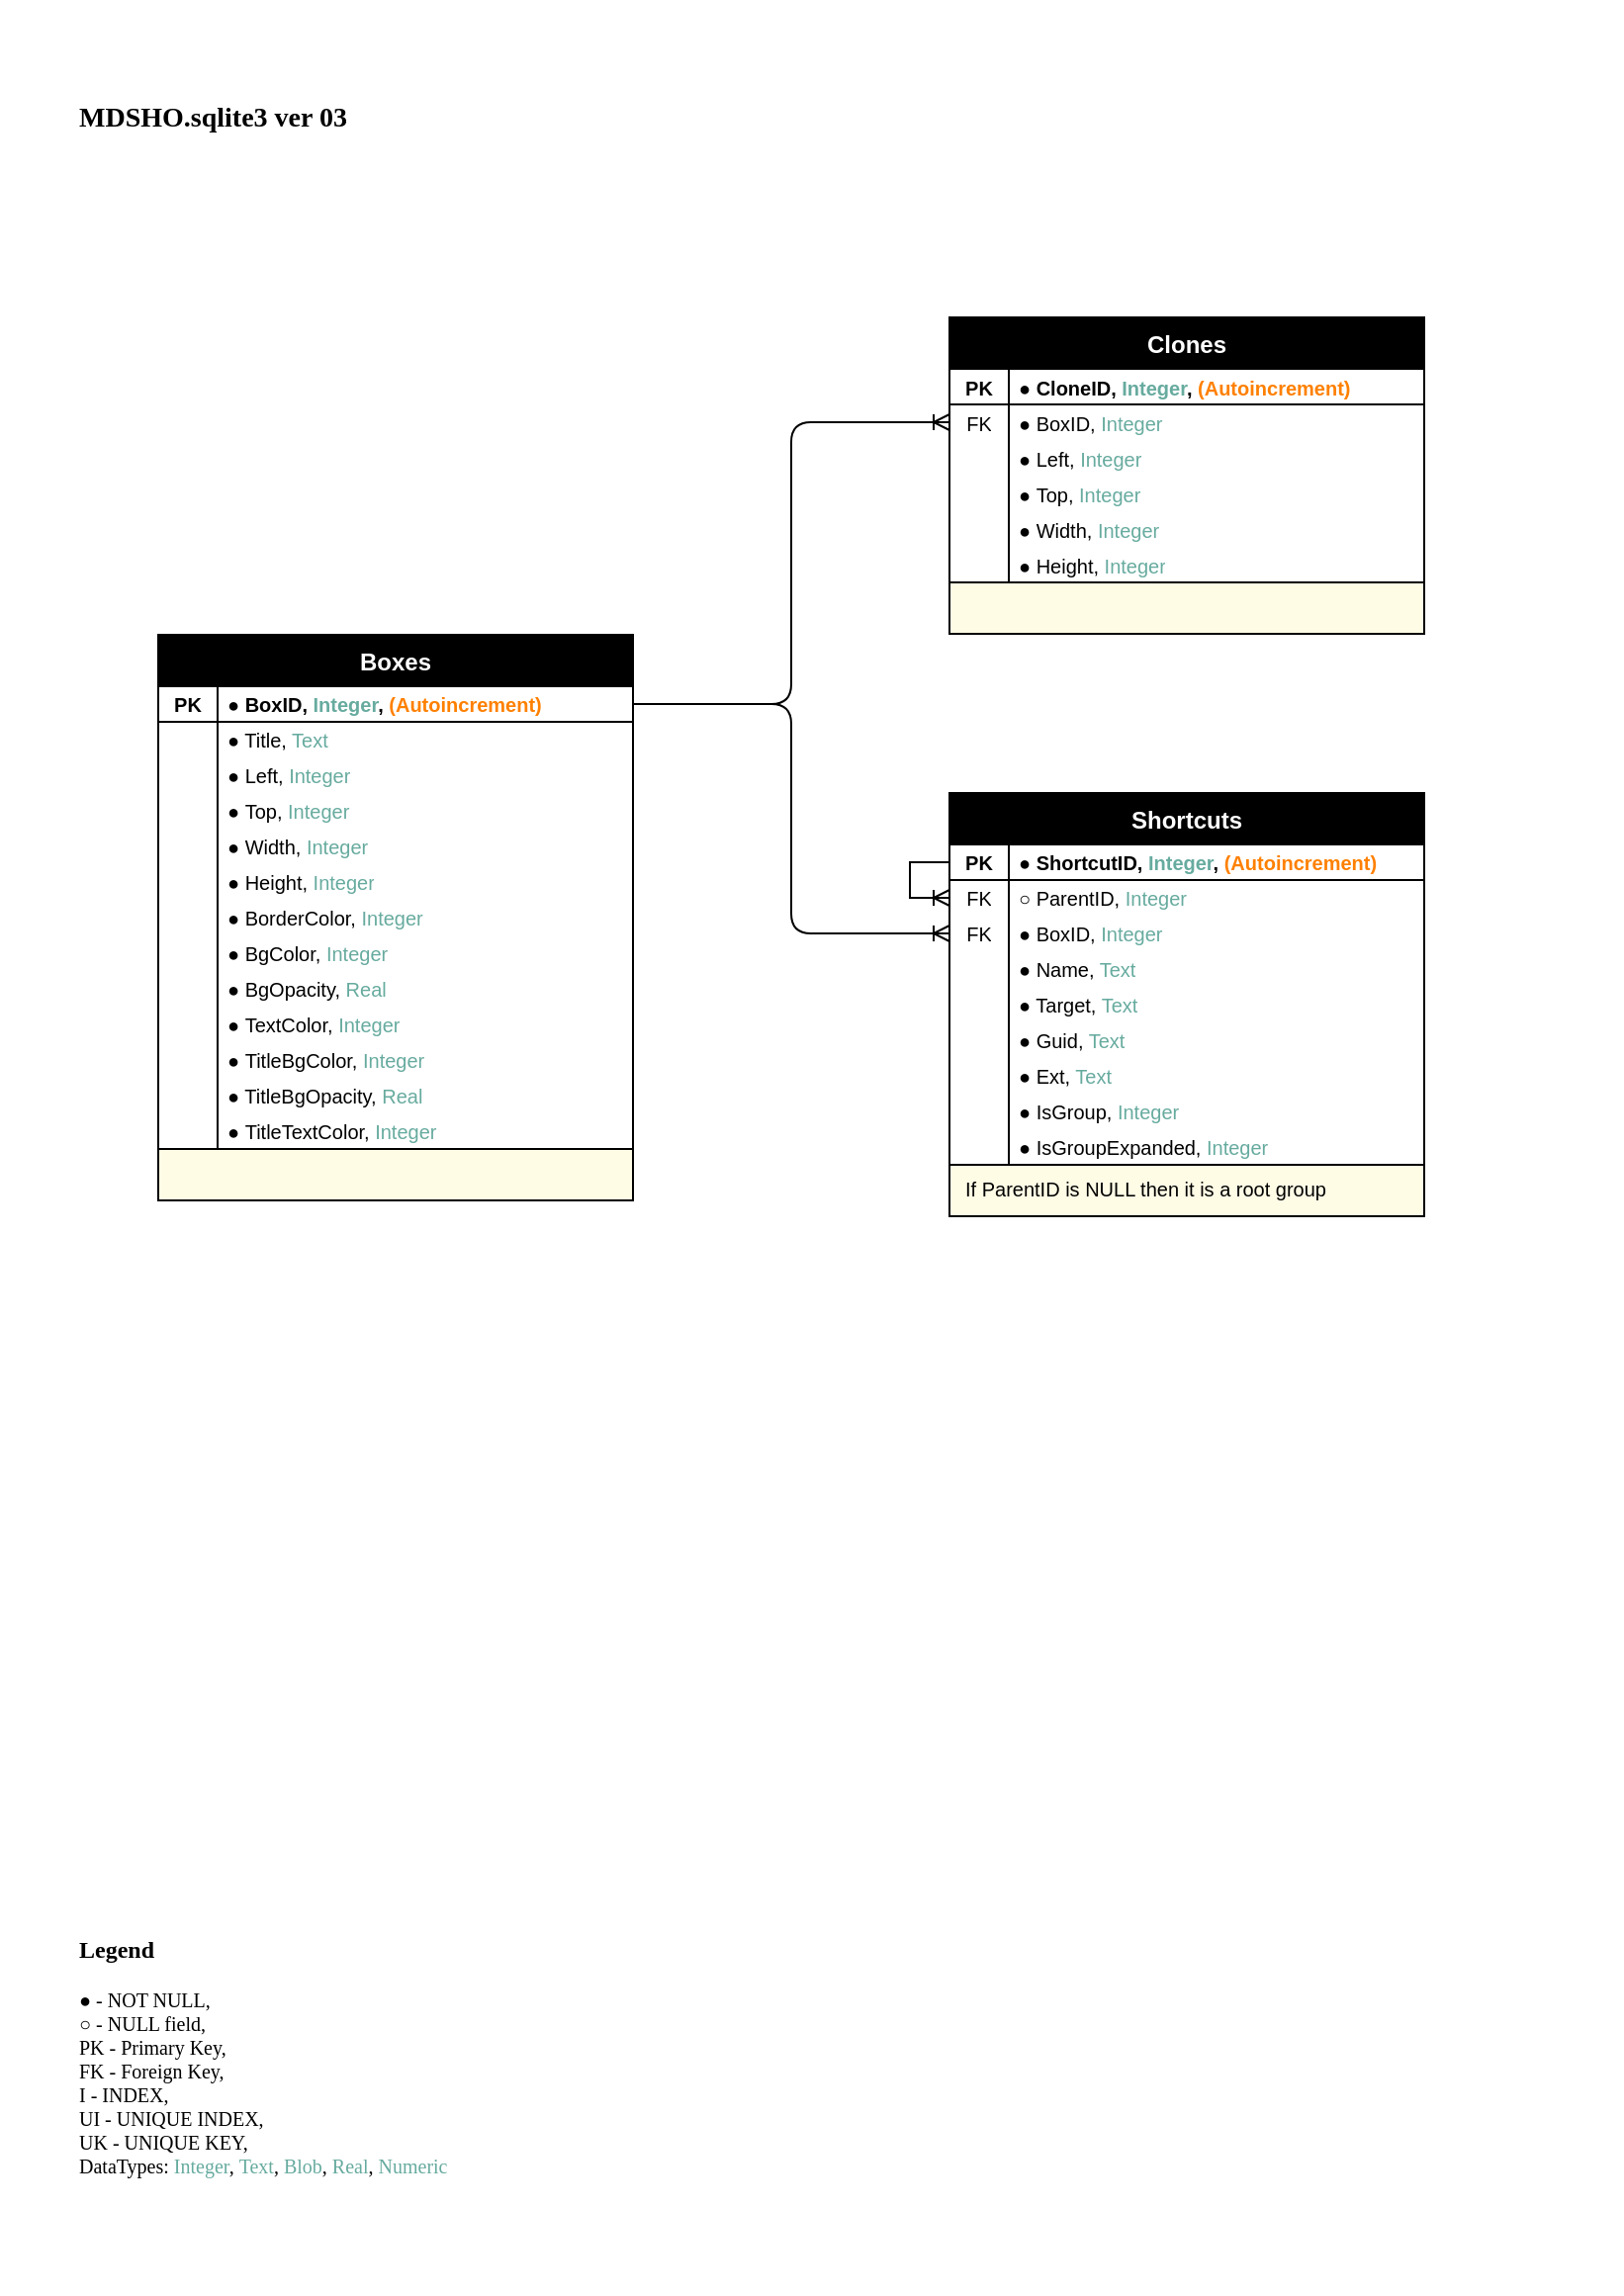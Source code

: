 <mxfile pages="1" version="11.2.4" type="device"><diagram id="GrYv8rEV_F49_auO6Bbg" name="Page-1"><mxGraphModel dx="631" dy="404" grid="1" gridSize="10" guides="1" tooltips="1" connect="1" arrows="1" fold="1" page="1" pageScale="1" pageWidth="827" pageHeight="1169" background="#FFFFFF" math="0" shadow="0"><root><mxCell id="0"/><mxCell id="1" parent="0"/><mxCell id="ph_5-gx95TjAHodFDdF8-12" value="&lt;div style=&quot;text-align: left ; font-size: 14px&quot;&gt;&lt;span style=&quot;font-size: 14px&quot;&gt;MDSHO.sqlite3 ver 03&lt;/span&gt;&lt;/div&gt;" style="text;strokeColor=none;fillColor=none;spacing=0;spacingTop=0;overflow=hidden;rounded=0;shadow=0;glass=0;comic=0;startSize=26;fontFamily=Verdana;fontSize=14;fontColor=#000000;verticalAlign=middle;html=1;fontStyle=1;spacingLeft=40;labelPosition=center;verticalLabelPosition=middle;align=left;" parent="1" vertex="1"><mxGeometry width="820" height="120" as="geometry"/></mxCell><mxCell id="ph_5-gx95TjAHodFDdF8-13" value="&lt;font style=&quot;font-size: 12px&quot;&gt;&lt;b&gt;Legend&lt;br&gt;&lt;/b&gt;&lt;/font&gt;&lt;br&gt;●&amp;nbsp;- NOT NULL,&amp;nbsp;&lt;br&gt;○&amp;nbsp;- NULL field,&amp;nbsp;&lt;br&gt;PK - Primary Key,&amp;nbsp;&lt;br&gt;FK - Foreign Key,&amp;nbsp;&lt;br&gt;I&amp;nbsp;- INDEX,&amp;nbsp;&lt;br&gt;UI&amp;nbsp;- UNIQUE INDEX, &lt;br&gt;UK&amp;nbsp;- UNIQUE KEY,&lt;font color=&quot;#67ab9f&quot;&gt;&amp;nbsp;&lt;/font&gt;&lt;br&gt;DataTypes:&lt;font color=&quot;#67ab9f&quot;&gt;&amp;nbsp;&lt;/font&gt;&lt;font color=&quot;#67ab9f&quot;&gt;Integer&lt;/font&gt;,&amp;nbsp;&lt;font color=&quot;#67ab9f&quot;&gt;Text&lt;/font&gt;,&amp;nbsp;&lt;font color=&quot;#67ab9f&quot;&gt;Blob&lt;/font&gt;,&amp;nbsp;&lt;font color=&quot;#67ab9f&quot;&gt;Real&lt;/font&gt;,&amp;nbsp;&lt;font color=&quot;#67ab9f&quot;&gt;Numeric&lt;/font&gt;" style="text;strokeColor=none;fillColor=none;spacing=40;spacingTop=0;overflow=hidden;rounded=0;shadow=0;glass=0;comic=0;startSize=26;fontFamily=Verdana;fontSize=10;fontColor=#000000;verticalAlign=middle;spacingLeft=0;html=1;spacingBottom=0;spacingRight=0;" parent="1" vertex="1"><mxGeometry y="920" width="820" height="240" as="geometry"/></mxCell><mxCell id="ph_5-gx95TjAHodFDdF8-14" value="" style="fontSize=12;html=1;endArrow=ERoneToMany;shadow=0;strokeColor=#000000;rounded=1;edgeStyle=orthogonalEdgeStyle;exitX=1;exitY=0.5;exitDx=0;exitDy=0;entryX=0;entryY=0.5;entryDx=0;entryDy=0;" parent="1" source="ph_5-gx95TjAHodFDdF8-16" target="ph_5-gx95TjAHodFDdF8-46" edge="1"><mxGeometry width="100" height="100" relative="1" as="geometry"><mxPoint x="550" y="442" as="sourcePoint"/><mxPoint x="790" y="452" as="targetPoint"/></mxGeometry></mxCell><mxCell id="ph_5-gx95TjAHodFDdF8-15" value="Boxes" style="swimlane;fontStyle=1;childLayout=stackLayout;horizontal=1;startSize=26;fillColor=#000000;horizontalStack=0;resizeParent=1;resizeParentMax=0;resizeLast=0;collapsible=1;marginBottom=0;swimlaneFillColor=#ffffff;align=center;fontSize=12;rounded=0;shadow=0;strokeColor=#000000;fontColor=#FFFFFF;glass=0;comic=0;spacing=0;fontFamily=Helvetica;" parent="1" vertex="1"><mxGeometry x="80" y="321" width="240" height="286" as="geometry"/></mxCell><mxCell id="ph_5-gx95TjAHodFDdF8-16" value="● BoxID, &lt;font color=&quot;#67ab9f&quot;&gt;Integer&lt;/font&gt;, &lt;font color=&quot;#ff8000&quot;&gt;(Autoincrement)&lt;/font&gt;" style="shape=partialRectangle;top=0;left=0;right=0;bottom=1;align=left;verticalAlign=middle;fillColor=none;spacingLeft=35;spacingRight=0;overflow=hidden;rotatable=0;points=[[0,0.5],[1,0.5]];portConstraint=eastwest;dropTarget=0;fontStyle=1;fontSize=10;strokeColor=#000000;spacing=0;html=1;fontFamily=Helvetica;whiteSpace=wrap;fontColor=#000000;" parent="ph_5-gx95TjAHodFDdF8-15" vertex="1"><mxGeometry y="26" width="240" height="18" as="geometry"/></mxCell><mxCell id="ph_5-gx95TjAHodFDdF8-17" value="&lt;span&gt;PK&lt;/span&gt;" style="shape=partialRectangle;top=0;left=0;bottom=0;fillColor=none;align=center;verticalAlign=middle;spacingLeft=0;spacingRight=0;overflow=hidden;rotatable=0;points=[];portConstraint=eastwest;part=1;fontSize=10;fontStyle=1;spacing=0;spacingTop=0;fontFamily=Helvetica;whiteSpace=wrap;html=1;fontColor=#000000;" parent="ph_5-gx95TjAHodFDdF8-16" vertex="1" connectable="0"><mxGeometry width="30" height="18" as="geometry"/></mxCell><mxCell id="ph_5-gx95TjAHodFDdF8-18" value="● Title, &lt;font color=&quot;#67ab9f&quot;&gt;Text&lt;/font&gt;&lt;br&gt;" style="shape=partialRectangle;top=0;left=0;right=0;bottom=0;align=left;verticalAlign=middle;fillColor=none;spacingLeft=35;spacingRight=0;overflow=hidden;rotatable=0;points=[[0,0.5],[1,0.5]];portConstraint=eastwest;dropTarget=0;fontSize=10;spacing=0;spacingTop=0;html=1;fontFamily=Helvetica;whiteSpace=wrap;fontColor=#000000;" parent="ph_5-gx95TjAHodFDdF8-15" vertex="1"><mxGeometry y="44" width="240" height="18" as="geometry"/></mxCell><mxCell id="ph_5-gx95TjAHodFDdF8-19" value="" style="shape=partialRectangle;top=0;left=0;bottom=0;fillColor=none;align=center;verticalAlign=middle;spacingLeft=0;spacingRight=0;overflow=hidden;rotatable=0;points=[];portConstraint=eastwest;part=1;fontSize=10;spacing=0;spacingTop=0;fontFamily=Helvetica;whiteSpace=wrap;html=1;fontColor=#000000;" parent="ph_5-gx95TjAHodFDdF8-18" vertex="1" connectable="0"><mxGeometry width="30" height="18" as="geometry"/></mxCell><mxCell id="ph_5-gx95TjAHodFDdF8-20" value="&lt;span&gt;●&lt;/span&gt;&amp;nbsp;Left, &lt;font color=&quot;#67ab9f&quot;&gt;Integer&lt;/font&gt;&lt;br&gt;" style="shape=partialRectangle;top=0;left=0;right=0;bottom=0;align=left;verticalAlign=middle;fillColor=none;spacingLeft=35;spacingRight=0;overflow=hidden;rotatable=0;points=[[0,0.5],[1,0.5]];portConstraint=eastwest;dropTarget=0;fontSize=10;spacing=0;spacingTop=0;html=1;fontFamily=Helvetica;whiteSpace=wrap;fontColor=#000000;" parent="ph_5-gx95TjAHodFDdF8-15" vertex="1"><mxGeometry y="62" width="240" height="18" as="geometry"/></mxCell><mxCell id="ph_5-gx95TjAHodFDdF8-21" value="" style="shape=partialRectangle;top=0;left=0;bottom=0;fillColor=none;align=center;verticalAlign=middle;spacingLeft=0;spacingRight=0;overflow=hidden;rotatable=0;points=[];portConstraint=eastwest;part=1;fontSize=10;spacing=0;spacingTop=0;fontFamily=Helvetica;whiteSpace=wrap;html=1;fontColor=#000000;" parent="ph_5-gx95TjAHodFDdF8-20" vertex="1" connectable="0"><mxGeometry width="30" height="18" as="geometry"/></mxCell><mxCell id="ph_5-gx95TjAHodFDdF8-22" value="&lt;span&gt;●&lt;/span&gt;&amp;nbsp;Top, &lt;font color=&quot;#67ab9f&quot;&gt;Integer&lt;/font&gt;&lt;br&gt;" style="shape=partialRectangle;top=0;left=0;right=0;bottom=0;align=left;verticalAlign=middle;fillColor=none;spacingLeft=35;spacingRight=0;overflow=hidden;rotatable=0;points=[[0,0.5],[1,0.5]];portConstraint=eastwest;dropTarget=0;fontSize=10;spacing=0;spacingTop=0;html=1;fontFamily=Helvetica;whiteSpace=wrap;fontColor=#000000;" parent="ph_5-gx95TjAHodFDdF8-15" vertex="1"><mxGeometry y="80" width="240" height="18" as="geometry"/></mxCell><mxCell id="ph_5-gx95TjAHodFDdF8-23" value="" style="shape=partialRectangle;top=0;left=0;bottom=0;fillColor=none;align=center;verticalAlign=middle;spacingLeft=0;spacingRight=0;overflow=hidden;rotatable=0;points=[];portConstraint=eastwest;part=1;fontSize=10;spacing=0;spacingTop=0;fontFamily=Helvetica;whiteSpace=wrap;html=1;fontColor=#000000;" parent="ph_5-gx95TjAHodFDdF8-22" vertex="1" connectable="0"><mxGeometry width="30" height="18" as="geometry"/></mxCell><mxCell id="ph_5-gx95TjAHodFDdF8-24" value="&lt;span&gt;●&lt;/span&gt;&amp;nbsp;Width, &lt;font color=&quot;#67ab9f&quot;&gt;Integer&lt;/font&gt;&lt;br&gt;" style="shape=partialRectangle;top=0;left=0;right=0;bottom=0;align=left;verticalAlign=middle;fillColor=none;spacingLeft=35;spacingRight=0;overflow=hidden;rotatable=0;points=[[0,0.5],[1,0.5]];portConstraint=eastwest;dropTarget=0;fontSize=10;spacing=0;spacingTop=0;html=1;fontFamily=Helvetica;whiteSpace=wrap;fontColor=#000000;" parent="ph_5-gx95TjAHodFDdF8-15" vertex="1"><mxGeometry y="98" width="240" height="18" as="geometry"/></mxCell><mxCell id="ph_5-gx95TjAHodFDdF8-25" value="" style="shape=partialRectangle;top=0;left=0;bottom=0;fillColor=none;align=center;verticalAlign=middle;spacingLeft=0;spacingRight=0;overflow=hidden;rotatable=0;points=[];portConstraint=eastwest;part=1;fontSize=10;spacing=0;spacingTop=0;fontFamily=Helvetica;whiteSpace=wrap;html=1;fontColor=#000000;" parent="ph_5-gx95TjAHodFDdF8-24" vertex="1" connectable="0"><mxGeometry width="30" height="18" as="geometry"/></mxCell><mxCell id="ph_5-gx95TjAHodFDdF8-26" value="&lt;span&gt;●&lt;/span&gt;&amp;nbsp;Height, &lt;font color=&quot;#67ab9f&quot;&gt;Integer&lt;/font&gt;&lt;br&gt;" style="shape=partialRectangle;top=0;left=0;right=0;bottom=0;align=left;verticalAlign=middle;fillColor=none;spacingLeft=35;spacingRight=0;overflow=hidden;rotatable=0;points=[[0,0.5],[1,0.5]];portConstraint=eastwest;dropTarget=0;fontSize=10;spacing=0;spacingTop=0;html=1;fontFamily=Helvetica;whiteSpace=wrap;fontColor=#000000;" parent="ph_5-gx95TjAHodFDdF8-15" vertex="1"><mxGeometry y="116" width="240" height="18" as="geometry"/></mxCell><mxCell id="ph_5-gx95TjAHodFDdF8-27" value="" style="shape=partialRectangle;top=0;left=0;bottom=0;fillColor=none;align=center;verticalAlign=middle;spacingLeft=0;spacingRight=0;overflow=hidden;rotatable=0;points=[];portConstraint=eastwest;part=1;fontSize=10;spacing=0;spacingTop=0;fontFamily=Helvetica;whiteSpace=wrap;html=1;fontColor=#000000;" parent="ph_5-gx95TjAHodFDdF8-26" vertex="1" connectable="0"><mxGeometry width="30" height="18" as="geometry"/></mxCell><mxCell id="ph_5-gx95TjAHodFDdF8-28" value="&lt;span&gt;●&lt;/span&gt;&amp;nbsp;BorderColor, &lt;font color=&quot;#67ab9f&quot;&gt;Integer&lt;/font&gt;" style="shape=partialRectangle;top=0;left=0;right=0;bottom=0;align=left;verticalAlign=middle;fillColor=none;spacingLeft=35;spacingRight=0;overflow=hidden;rotatable=0;points=[[0,0.5],[1,0.5]];portConstraint=eastwest;dropTarget=0;fontSize=10;spacing=0;spacingTop=0;html=1;fontFamily=Helvetica;whiteSpace=wrap;fontColor=#000000;" parent="ph_5-gx95TjAHodFDdF8-15" vertex="1"><mxGeometry y="134" width="240" height="18" as="geometry"/></mxCell><mxCell id="ph_5-gx95TjAHodFDdF8-29" value="" style="shape=partialRectangle;top=0;left=0;bottom=0;fillColor=none;align=center;verticalAlign=middle;spacingLeft=0;spacingRight=0;overflow=hidden;rotatable=0;points=[];portConstraint=eastwest;part=1;fontSize=10;spacing=0;spacingTop=0;fontFamily=Helvetica;whiteSpace=wrap;html=1;fontColor=#000000;" parent="ph_5-gx95TjAHodFDdF8-28" vertex="1" connectable="0"><mxGeometry width="30" height="18" as="geometry"/></mxCell><mxCell id="ph_5-gx95TjAHodFDdF8-36" value="&lt;span&gt;●&lt;/span&gt;&amp;nbsp;BgColor, &lt;font color=&quot;#67ab9f&quot;&gt;Integer&lt;/font&gt;" style="shape=partialRectangle;top=0;left=0;right=0;bottom=0;align=left;verticalAlign=middle;fillColor=none;spacingLeft=35;spacingRight=0;overflow=hidden;rotatable=0;points=[[0,0.5],[1,0.5]];portConstraint=eastwest;dropTarget=0;fontSize=10;spacing=0;spacingTop=0;html=1;fontFamily=Helvetica;whiteSpace=wrap;fontColor=#000000;" parent="ph_5-gx95TjAHodFDdF8-15" vertex="1"><mxGeometry y="152" width="240" height="18" as="geometry"/></mxCell><mxCell id="ph_5-gx95TjAHodFDdF8-37" value="" style="shape=partialRectangle;top=0;left=0;bottom=0;fillColor=none;align=center;verticalAlign=middle;spacingLeft=0;spacingRight=0;overflow=hidden;rotatable=0;points=[];portConstraint=eastwest;part=1;fontSize=10;spacing=0;spacingTop=0;fontFamily=Helvetica;whiteSpace=wrap;html=1;fontColor=#000000;" parent="ph_5-gx95TjAHodFDdF8-36" vertex="1" connectable="0"><mxGeometry width="30" height="18" as="geometry"/></mxCell><mxCell id="ph_5-gx95TjAHodFDdF8-38" value="&lt;span&gt;●&lt;/span&gt;&amp;nbsp;BgOpacity, &lt;font color=&quot;#67ab9f&quot;&gt;Real&lt;/font&gt;" style="shape=partialRectangle;top=0;left=0;right=0;bottom=0;align=left;verticalAlign=middle;fillColor=none;spacingLeft=35;spacingRight=0;overflow=hidden;rotatable=0;points=[[0,0.5],[1,0.5]];portConstraint=eastwest;dropTarget=0;fontSize=10;spacing=0;spacingTop=0;html=1;fontFamily=Helvetica;whiteSpace=wrap;fontColor=#000000;" parent="ph_5-gx95TjAHodFDdF8-15" vertex="1"><mxGeometry y="170" width="240" height="18" as="geometry"/></mxCell><mxCell id="ph_5-gx95TjAHodFDdF8-39" value="" style="shape=partialRectangle;top=0;left=0;bottom=0;fillColor=none;align=center;verticalAlign=middle;spacingLeft=0;spacingRight=0;overflow=hidden;rotatable=0;points=[];portConstraint=eastwest;part=1;fontSize=10;spacing=0;spacingTop=0;fontFamily=Helvetica;whiteSpace=wrap;html=1;fontColor=#000000;" parent="ph_5-gx95TjAHodFDdF8-38" vertex="1" connectable="0"><mxGeometry width="30" height="18" as="geometry"/></mxCell><mxCell id="ph_5-gx95TjAHodFDdF8-40" value="&lt;span&gt;●&lt;/span&gt;&amp;nbsp;TextColor, &lt;font color=&quot;#67ab9f&quot;&gt;Integer&lt;/font&gt;" style="shape=partialRectangle;top=0;left=0;right=0;bottom=0;align=left;verticalAlign=middle;fillColor=none;spacingLeft=35;spacingRight=0;overflow=hidden;rotatable=0;points=[[0,0.5],[1,0.5]];portConstraint=eastwest;dropTarget=0;fontSize=10;spacing=0;spacingTop=0;html=1;fontFamily=Helvetica;whiteSpace=wrap;fontColor=#000000;" parent="ph_5-gx95TjAHodFDdF8-15" vertex="1"><mxGeometry y="188" width="240" height="18" as="geometry"/></mxCell><mxCell id="ph_5-gx95TjAHodFDdF8-41" value="" style="shape=partialRectangle;top=0;left=0;bottom=0;fillColor=none;align=center;verticalAlign=middle;spacingLeft=0;spacingRight=0;overflow=hidden;rotatable=0;points=[];portConstraint=eastwest;part=1;fontSize=10;spacing=0;spacingTop=0;fontFamily=Helvetica;whiteSpace=wrap;html=1;fontColor=#000000;" parent="ph_5-gx95TjAHodFDdF8-40" vertex="1" connectable="0"><mxGeometry width="30" height="18" as="geometry"/></mxCell><mxCell id="ph_5-gx95TjAHodFDdF8-30" value="&lt;span&gt;●&lt;/span&gt;&amp;nbsp;TitleBgColor, &lt;font color=&quot;#67ab9f&quot;&gt;Integer&lt;/font&gt;" style="shape=partialRectangle;top=0;left=0;right=0;bottom=0;align=left;verticalAlign=middle;fillColor=none;spacingLeft=35;spacingRight=0;overflow=hidden;rotatable=0;points=[[0,0.5],[1,0.5]];portConstraint=eastwest;dropTarget=0;fontSize=10;spacing=0;spacingTop=0;html=1;fontFamily=Helvetica;whiteSpace=wrap;fontColor=#000000;" parent="ph_5-gx95TjAHodFDdF8-15" vertex="1"><mxGeometry y="206" width="240" height="18" as="geometry"/></mxCell><mxCell id="ph_5-gx95TjAHodFDdF8-31" value="" style="shape=partialRectangle;top=0;left=0;bottom=0;fillColor=none;align=center;verticalAlign=middle;spacingLeft=0;spacingRight=0;overflow=hidden;rotatable=0;points=[];portConstraint=eastwest;part=1;fontSize=10;spacing=0;spacingTop=0;fontFamily=Helvetica;whiteSpace=wrap;html=1;fontColor=#000000;" parent="ph_5-gx95TjAHodFDdF8-30" vertex="1" connectable="0"><mxGeometry width="30" height="18" as="geometry"/></mxCell><mxCell id="ph_5-gx95TjAHodFDdF8-32" value="● TitleBgOpacity, &lt;font color=&quot;#67ab9f&quot;&gt;Real&lt;/font&gt;" style="shape=partialRectangle;top=0;left=0;right=0;bottom=0;align=left;verticalAlign=middle;fillColor=none;spacingLeft=35;spacingRight=0;overflow=hidden;rotatable=0;points=[[0,0.5],[1,0.5]];portConstraint=eastwest;dropTarget=0;fontSize=10;spacing=0;spacingTop=0;html=1;fontFamily=Helvetica;whiteSpace=wrap;fontColor=#000000;" parent="ph_5-gx95TjAHodFDdF8-15" vertex="1"><mxGeometry y="224" width="240" height="18" as="geometry"/></mxCell><mxCell id="ph_5-gx95TjAHodFDdF8-33" value="" style="shape=partialRectangle;top=0;left=0;bottom=0;fillColor=none;align=center;verticalAlign=middle;spacingLeft=0;spacingRight=0;overflow=hidden;rotatable=0;points=[];portConstraint=eastwest;part=1;fontSize=10;spacing=0;spacingTop=0;fontFamily=Helvetica;whiteSpace=wrap;html=1;fontColor=#000000;" parent="ph_5-gx95TjAHodFDdF8-32" vertex="1" connectable="0"><mxGeometry width="30" height="18" as="geometry"/></mxCell><mxCell id="ph_5-gx95TjAHodFDdF8-34" value="&lt;span&gt;●&lt;/span&gt;&amp;nbsp;TitleTextColor, &lt;font color=&quot;#67ab9f&quot;&gt;Integer&lt;/font&gt;&lt;br&gt;" style="shape=partialRectangle;top=0;left=0;right=0;bottom=0;align=left;verticalAlign=middle;fillColor=none;spacingLeft=35;spacingRight=0;overflow=hidden;rotatable=0;points=[[0,0.5],[1,0.5]];portConstraint=eastwest;dropTarget=0;fontSize=10;spacing=0;spacingTop=0;html=1;fontFamily=Helvetica;whiteSpace=wrap;fontColor=#000000;" parent="ph_5-gx95TjAHodFDdF8-15" vertex="1"><mxGeometry y="242" width="240" height="18" as="geometry"/></mxCell><mxCell id="ph_5-gx95TjAHodFDdF8-35" value="" style="shape=partialRectangle;top=0;left=0;bottom=0;fillColor=none;align=center;verticalAlign=middle;spacingLeft=0;spacingRight=0;overflow=hidden;rotatable=0;points=[];portConstraint=eastwest;part=1;fontSize=10;spacing=0;spacingTop=0;fontFamily=Helvetica;whiteSpace=wrap;html=1;fontColor=#000000;" parent="ph_5-gx95TjAHodFDdF8-34" vertex="1" connectable="0"><mxGeometry width="30" height="18" as="geometry"/></mxCell><mxCell id="ph_5-gx95TjAHodFDdF8-42" value="" style="shape=partialRectangle;top=1;left=1;right=1;bottom=1;align=left;verticalAlign=top;fillColor=#FFFCE6;spacingLeft=6;spacingRight=4;overflow=hidden;rotatable=0;points=[[0,0.5],[1,0.5]];portConstraint=eastwest;dropTarget=0;fontSize=10;strokeColor=#000000;fontColor=#000000;fontStyle=0;html=1;whiteSpace=wrap;" parent="ph_5-gx95TjAHodFDdF8-15" vertex="1"><mxGeometry y="260" width="240" height="26" as="geometry"/></mxCell><mxCell id="ph_5-gx95TjAHodFDdF8-43" value="Clones" style="swimlane;fontStyle=1;childLayout=stackLayout;horizontal=1;startSize=26;fillColor=#000000;horizontalStack=0;resizeParent=1;resizeParentMax=0;resizeLast=0;collapsible=1;marginBottom=0;swimlaneFillColor=#ffffff;align=center;fontSize=12;rounded=0;shadow=0;strokeColor=#000000;fontColor=#FFFFFF;glass=0;comic=0;spacing=0;fontFamily=Helvetica;" parent="1" vertex="1"><mxGeometry x="480" y="160.5" width="240" height="160" as="geometry"/></mxCell><mxCell id="ph_5-gx95TjAHodFDdF8-44" value="● CloneID, &lt;font color=&quot;#67ab9f&quot;&gt;Integer&lt;/font&gt;, &lt;font color=&quot;#ff8000&quot;&gt;(Autoincrement)&lt;/font&gt;&lt;br&gt;" style="shape=partialRectangle;top=0;left=0;right=0;bottom=1;align=left;verticalAlign=middle;fillColor=none;spacingLeft=35;spacingRight=0;overflow=hidden;rotatable=0;points=[[0,0.5],[1,0.5]];portConstraint=eastwest;dropTarget=0;fontStyle=1;fontSize=10;strokeColor=#000000;spacing=0;html=1;fontFamily=Helvetica;whiteSpace=wrap;fontColor=#000000;" parent="ph_5-gx95TjAHodFDdF8-43" vertex="1"><mxGeometry y="26" width="240" height="18" as="geometry"/></mxCell><mxCell id="ph_5-gx95TjAHodFDdF8-45" value="&lt;span&gt;PK&lt;/span&gt;" style="shape=partialRectangle;top=0;left=0;bottom=0;fillColor=none;align=center;verticalAlign=middle;spacingLeft=0;spacingRight=0;overflow=hidden;rotatable=0;points=[];portConstraint=eastwest;part=1;fontSize=10;fontStyle=1;spacing=0;spacingTop=0;fontFamily=Helvetica;whiteSpace=wrap;html=1;fontColor=#000000;" parent="ph_5-gx95TjAHodFDdF8-44" vertex="1" connectable="0"><mxGeometry width="30" height="18" as="geometry"/></mxCell><mxCell id="ph_5-gx95TjAHodFDdF8-46" value="&lt;span&gt;●&lt;/span&gt;&amp;nbsp;BoxID, &lt;font color=&quot;#67ab9f&quot;&gt;Integer&lt;/font&gt;" style="shape=partialRectangle;top=0;left=0;right=0;bottom=0;align=left;verticalAlign=middle;fillColor=none;spacingLeft=35;spacingRight=0;overflow=hidden;rotatable=0;points=[[0,0.5],[1,0.5]];portConstraint=eastwest;dropTarget=0;fontSize=10;spacing=0;spacingTop=0;html=1;fontFamily=Helvetica;whiteSpace=wrap;fontColor=#000000;" parent="ph_5-gx95TjAHodFDdF8-43" vertex="1"><mxGeometry y="44" width="240" height="18" as="geometry"/></mxCell><mxCell id="ph_5-gx95TjAHodFDdF8-47" value="FK" style="shape=partialRectangle;top=0;left=0;bottom=0;fillColor=none;align=center;verticalAlign=middle;spacingLeft=0;spacingRight=0;overflow=hidden;rotatable=0;points=[];portConstraint=eastwest;part=1;fontSize=10;spacing=0;spacingTop=0;fontFamily=Helvetica;whiteSpace=wrap;html=1;fontColor=#000000;" parent="ph_5-gx95TjAHodFDdF8-46" vertex="1" connectable="0"><mxGeometry width="30" height="18" as="geometry"/></mxCell><mxCell id="ph_5-gx95TjAHodFDdF8-48" value="&lt;span&gt;●&lt;/span&gt;&amp;nbsp;Left, &lt;font color=&quot;#67ab9f&quot;&gt;Integer&lt;/font&gt;&lt;br&gt;" style="shape=partialRectangle;top=0;left=0;right=0;bottom=0;align=left;verticalAlign=middle;fillColor=none;spacingLeft=35;spacingRight=0;overflow=hidden;rotatable=0;points=[[0,0.5],[1,0.5]];portConstraint=eastwest;dropTarget=0;fontSize=10;spacing=0;spacingTop=0;html=1;fontFamily=Helvetica;whiteSpace=wrap;fontColor=#000000;" parent="ph_5-gx95TjAHodFDdF8-43" vertex="1"><mxGeometry y="62" width="240" height="18" as="geometry"/></mxCell><mxCell id="ph_5-gx95TjAHodFDdF8-49" value="" style="shape=partialRectangle;top=0;left=0;bottom=0;fillColor=none;align=center;verticalAlign=middle;spacingLeft=0;spacingRight=0;overflow=hidden;rotatable=0;points=[];portConstraint=eastwest;part=1;fontSize=10;spacing=0;spacingTop=0;fontFamily=Helvetica;whiteSpace=wrap;html=1;fontColor=#000000;" parent="ph_5-gx95TjAHodFDdF8-48" vertex="1" connectable="0"><mxGeometry width="30" height="18" as="geometry"/></mxCell><mxCell id="ph_5-gx95TjAHodFDdF8-50" value="&lt;span&gt;●&lt;/span&gt;&amp;nbsp;Top, &lt;font color=&quot;#67ab9f&quot;&gt;Integer&lt;/font&gt;&lt;br&gt;" style="shape=partialRectangle;top=0;left=0;right=0;bottom=0;align=left;verticalAlign=middle;fillColor=none;spacingLeft=35;spacingRight=0;overflow=hidden;rotatable=0;points=[[0,0.5],[1,0.5]];portConstraint=eastwest;dropTarget=0;fontSize=10;spacing=0;spacingTop=0;html=1;fontFamily=Helvetica;whiteSpace=wrap;fontColor=#000000;" parent="ph_5-gx95TjAHodFDdF8-43" vertex="1"><mxGeometry y="80" width="240" height="18" as="geometry"/></mxCell><mxCell id="ph_5-gx95TjAHodFDdF8-51" value="" style="shape=partialRectangle;top=0;left=0;bottom=0;fillColor=none;align=center;verticalAlign=middle;spacingLeft=0;spacingRight=0;overflow=hidden;rotatable=0;points=[];portConstraint=eastwest;part=1;fontSize=10;spacing=0;spacingTop=0;fontFamily=Helvetica;whiteSpace=wrap;html=1;fontColor=#000000;" parent="ph_5-gx95TjAHodFDdF8-50" vertex="1" connectable="0"><mxGeometry width="30" height="18" as="geometry"/></mxCell><mxCell id="ph_5-gx95TjAHodFDdF8-52" value="&lt;span&gt;●&lt;/span&gt;&amp;nbsp;Width, &lt;font color=&quot;#67ab9f&quot;&gt;Integer&lt;/font&gt;&lt;br&gt;" style="shape=partialRectangle;top=0;left=0;right=0;bottom=0;align=left;verticalAlign=middle;fillColor=none;spacingLeft=35;spacingRight=0;overflow=hidden;rotatable=0;points=[[0,0.5],[1,0.5]];portConstraint=eastwest;dropTarget=0;fontSize=10;spacing=0;spacingTop=0;html=1;fontFamily=Helvetica;whiteSpace=wrap;fontColor=#000000;" parent="ph_5-gx95TjAHodFDdF8-43" vertex="1"><mxGeometry y="98" width="240" height="18" as="geometry"/></mxCell><mxCell id="ph_5-gx95TjAHodFDdF8-53" value="" style="shape=partialRectangle;top=0;left=0;bottom=0;fillColor=none;align=center;verticalAlign=middle;spacingLeft=0;spacingRight=0;overflow=hidden;rotatable=0;points=[];portConstraint=eastwest;part=1;fontSize=10;spacing=0;spacingTop=0;fontFamily=Helvetica;whiteSpace=wrap;html=1;fontColor=#000000;" parent="ph_5-gx95TjAHodFDdF8-52" vertex="1" connectable="0"><mxGeometry width="30" height="18" as="geometry"/></mxCell><mxCell id="ph_5-gx95TjAHodFDdF8-54" value="&lt;span&gt;●&lt;/span&gt;&amp;nbsp;Height, &lt;font color=&quot;#67ab9f&quot;&gt;Integer&lt;/font&gt;&lt;br&gt;" style="shape=partialRectangle;top=0;left=0;right=0;bottom=0;align=left;verticalAlign=middle;fillColor=none;spacingLeft=35;spacingRight=0;overflow=hidden;rotatable=0;points=[[0,0.5],[1,0.5]];portConstraint=eastwest;dropTarget=0;fontSize=10;spacing=0;spacingTop=0;html=1;fontFamily=Helvetica;whiteSpace=wrap;fontColor=#000000;" parent="ph_5-gx95TjAHodFDdF8-43" vertex="1"><mxGeometry y="116" width="240" height="18" as="geometry"/></mxCell><mxCell id="ph_5-gx95TjAHodFDdF8-55" value="" style="shape=partialRectangle;top=0;left=0;bottom=0;fillColor=none;align=center;verticalAlign=middle;spacingLeft=0;spacingRight=0;overflow=hidden;rotatable=0;points=[];portConstraint=eastwest;part=1;fontSize=10;spacing=0;spacingTop=0;fontFamily=Helvetica;whiteSpace=wrap;html=1;fontColor=#000000;" parent="ph_5-gx95TjAHodFDdF8-54" vertex="1" connectable="0"><mxGeometry width="30" height="18" as="geometry"/></mxCell><mxCell id="ph_5-gx95TjAHodFDdF8-56" value="" style="shape=partialRectangle;top=1;left=1;right=1;bottom=1;align=left;verticalAlign=top;fillColor=#FFFCE6;spacingLeft=6;spacingRight=4;overflow=hidden;rotatable=0;points=[[0,0.5],[1,0.5]];portConstraint=eastwest;dropTarget=0;fontSize=10;strokeColor=#000000;fontColor=#000000;fontStyle=0;html=1;whiteSpace=wrap;" parent="ph_5-gx95TjAHodFDdF8-43" vertex="1"><mxGeometry y="134" width="240" height="26" as="geometry"/></mxCell><mxCell id="ph_5-gx95TjAHodFDdF8-79" value="Shortcuts" style="swimlane;fontStyle=1;childLayout=stackLayout;horizontal=1;startSize=26;fillColor=#000000;horizontalStack=0;resizeParent=1;resizeParentMax=0;resizeLast=0;collapsible=1;marginBottom=0;swimlaneFillColor=#ffffff;align=center;fontSize=12;rounded=0;shadow=0;strokeColor=#000000;fontColor=#FFFFFF;glass=0;comic=0;spacing=0;fontFamily=Helvetica;" parent="1" vertex="1"><mxGeometry x="480" y="401" width="240" height="214" as="geometry"/></mxCell><mxCell id="ph_5-gx95TjAHodFDdF8-80" value="● ShortcutID, &lt;font color=&quot;#67ab9f&quot;&gt;Integer&lt;/font&gt;, &lt;font color=&quot;#ff8000&quot;&gt;(Autoincrement)&lt;/font&gt;&lt;br&gt;" style="shape=partialRectangle;top=0;left=0;right=0;bottom=1;align=left;verticalAlign=middle;fillColor=none;spacingLeft=35;spacingRight=0;overflow=hidden;rotatable=0;points=[[0,0.5],[1,0.5]];portConstraint=eastwest;dropTarget=0;fontStyle=1;fontSize=10;strokeColor=#000000;spacing=0;html=1;fontFamily=Helvetica;whiteSpace=wrap;fontColor=#000000;" parent="ph_5-gx95TjAHodFDdF8-79" vertex="1"><mxGeometry y="26" width="240" height="18" as="geometry"/></mxCell><mxCell id="ph_5-gx95TjAHodFDdF8-81" value="&lt;span&gt;PK&lt;/span&gt;" style="shape=partialRectangle;top=0;left=0;bottom=0;fillColor=none;align=center;verticalAlign=middle;spacingLeft=0;spacingRight=0;overflow=hidden;rotatable=0;points=[];portConstraint=eastwest;part=1;fontSize=10;fontStyle=1;spacing=0;spacingTop=0;fontFamily=Helvetica;whiteSpace=wrap;html=1;fontColor=#000000;" parent="ph_5-gx95TjAHodFDdF8-80" vertex="1" connectable="0"><mxGeometry width="30" height="18" as="geometry"/></mxCell><mxCell id="qMku9ChexIWgGk_yryuq-1" value="&lt;span style=&quot;font-family: &amp;#34;verdana&amp;#34; ; white-space: nowrap&quot;&gt;○&lt;/span&gt;&amp;nbsp;ParentID, &lt;font color=&quot;#67ab9f&quot;&gt;Integer&lt;/font&gt;" style="shape=partialRectangle;top=0;left=0;right=0;bottom=0;align=left;verticalAlign=middle;fillColor=none;spacingLeft=35;spacingRight=0;overflow=hidden;rotatable=0;points=[[0,0.5],[1,0.5]];portConstraint=eastwest;dropTarget=0;fontSize=10;spacing=0;spacingTop=0;html=1;fontFamily=Helvetica;whiteSpace=wrap;fontColor=#000000;" parent="ph_5-gx95TjAHodFDdF8-79" vertex="1"><mxGeometry y="44" width="240" height="18" as="geometry"/></mxCell><mxCell id="qMku9ChexIWgGk_yryuq-2" value="FK" style="shape=partialRectangle;top=0;left=0;bottom=0;fillColor=none;align=center;verticalAlign=middle;spacingLeft=0;spacingRight=0;overflow=hidden;rotatable=0;points=[];portConstraint=eastwest;part=1;fontSize=10;spacing=0;spacingTop=0;fontFamily=Helvetica;whiteSpace=wrap;html=1;fontColor=#000000;" parent="qMku9ChexIWgGk_yryuq-1" vertex="1" connectable="0"><mxGeometry width="30" height="18" as="geometry"/></mxCell><mxCell id="ph_5-gx95TjAHodFDdF8-84" value="&lt;span&gt;●&lt;/span&gt;&amp;nbsp;BoxID, &lt;font color=&quot;#67ab9f&quot;&gt;Integer&lt;/font&gt;" style="shape=partialRectangle;top=0;left=0;right=0;bottom=0;align=left;verticalAlign=middle;fillColor=none;spacingLeft=35;spacingRight=0;overflow=hidden;rotatable=0;points=[[0,0.5],[1,0.5]];portConstraint=eastwest;dropTarget=0;fontSize=10;spacing=0;spacingTop=0;html=1;fontFamily=Helvetica;whiteSpace=wrap;fontColor=#000000;" parent="ph_5-gx95TjAHodFDdF8-79" vertex="1"><mxGeometry y="62" width="240" height="18" as="geometry"/></mxCell><mxCell id="ph_5-gx95TjAHodFDdF8-85" value="FK" style="shape=partialRectangle;top=0;left=0;bottom=0;fillColor=none;align=center;verticalAlign=middle;spacingLeft=0;spacingRight=0;overflow=hidden;rotatable=0;points=[];portConstraint=eastwest;part=1;fontSize=10;spacing=0;spacingTop=0;fontFamily=Helvetica;whiteSpace=wrap;html=1;fontColor=#000000;" parent="ph_5-gx95TjAHodFDdF8-84" vertex="1" connectable="0"><mxGeometry width="30" height="18" as="geometry"/></mxCell><mxCell id="ph_5-gx95TjAHodFDdF8-86" value="● Name, &lt;font color=&quot;#67ab9f&quot;&gt;Text&lt;/font&gt;&lt;br&gt;" style="shape=partialRectangle;top=0;left=0;right=0;bottom=0;align=left;verticalAlign=middle;fillColor=none;spacingLeft=35;spacingRight=0;overflow=hidden;rotatable=0;points=[[0,0.5],[1,0.5]];portConstraint=eastwest;dropTarget=0;fontSize=10;spacing=0;spacingTop=0;html=1;fontFamily=Helvetica;whiteSpace=wrap;fontColor=#000000;" parent="ph_5-gx95TjAHodFDdF8-79" vertex="1"><mxGeometry y="80" width="240" height="18" as="geometry"/></mxCell><mxCell id="ph_5-gx95TjAHodFDdF8-87" value="" style="shape=partialRectangle;top=0;left=0;bottom=0;fillColor=none;align=center;verticalAlign=middle;spacingLeft=0;spacingRight=0;overflow=hidden;rotatable=0;points=[];portConstraint=eastwest;part=1;fontSize=10;spacing=0;spacingTop=0;fontFamily=Helvetica;whiteSpace=wrap;html=1;fontColor=#000000;" parent="ph_5-gx95TjAHodFDdF8-86" vertex="1" connectable="0"><mxGeometry width="30" height="18" as="geometry"/></mxCell><mxCell id="ph_5-gx95TjAHodFDdF8-88" value="● Target, &lt;font color=&quot;#67ab9f&quot;&gt;Text&lt;/font&gt;&lt;br&gt;" style="shape=partialRectangle;top=0;left=0;right=0;bottom=0;align=left;verticalAlign=middle;fillColor=none;spacingLeft=35;spacingRight=0;overflow=hidden;rotatable=0;points=[[0,0.5],[1,0.5]];portConstraint=eastwest;dropTarget=0;fontSize=10;spacing=0;spacingTop=0;html=1;fontFamily=Helvetica;whiteSpace=wrap;fontColor=#000000;" parent="ph_5-gx95TjAHodFDdF8-79" vertex="1"><mxGeometry y="98" width="240" height="18" as="geometry"/></mxCell><mxCell id="ph_5-gx95TjAHodFDdF8-89" value="" style="shape=partialRectangle;top=0;left=0;bottom=0;fillColor=none;align=center;verticalAlign=middle;spacingLeft=0;spacingRight=0;overflow=hidden;rotatable=0;points=[];portConstraint=eastwest;part=1;fontSize=10;spacing=0;spacingTop=0;fontFamily=Helvetica;whiteSpace=wrap;html=1;fontColor=#000000;" parent="ph_5-gx95TjAHodFDdF8-88" vertex="1" connectable="0"><mxGeometry width="30" height="18" as="geometry"/></mxCell><mxCell id="ph_5-gx95TjAHodFDdF8-90" value="● Guid, &lt;font color=&quot;#67ab9f&quot;&gt;Text&lt;/font&gt;&lt;br&gt;" style="shape=partialRectangle;top=0;left=0;right=0;bottom=0;align=left;verticalAlign=middle;fillColor=none;spacingLeft=35;spacingRight=0;overflow=hidden;rotatable=0;points=[[0,0.5],[1,0.5]];portConstraint=eastwest;dropTarget=0;fontSize=10;spacing=0;spacingTop=0;html=1;fontFamily=Helvetica;whiteSpace=wrap;fontColor=#000000;" parent="ph_5-gx95TjAHodFDdF8-79" vertex="1"><mxGeometry y="116" width="240" height="18" as="geometry"/></mxCell><mxCell id="ph_5-gx95TjAHodFDdF8-91" value="" style="shape=partialRectangle;top=0;left=0;bottom=0;fillColor=none;align=center;verticalAlign=middle;spacingLeft=0;spacingRight=0;overflow=hidden;rotatable=0;points=[];portConstraint=eastwest;part=1;fontSize=10;spacing=0;spacingTop=0;fontFamily=Helvetica;whiteSpace=wrap;html=1;fontColor=#000000;" parent="ph_5-gx95TjAHodFDdF8-90" vertex="1" connectable="0"><mxGeometry width="30" height="18" as="geometry"/></mxCell><mxCell id="ph_5-gx95TjAHodFDdF8-92" value="● Ext, &lt;font color=&quot;#67ab9f&quot;&gt;Text&lt;/font&gt;&lt;br&gt;" style="shape=partialRectangle;top=0;left=0;right=0;bottom=0;align=left;verticalAlign=middle;fillColor=none;spacingLeft=35;spacingRight=0;overflow=hidden;rotatable=0;points=[[0,0.5],[1,0.5]];portConstraint=eastwest;dropTarget=0;fontSize=10;spacing=0;spacingTop=0;html=1;fontFamily=Helvetica;whiteSpace=wrap;fontColor=#000000;" parent="ph_5-gx95TjAHodFDdF8-79" vertex="1"><mxGeometry y="134" width="240" height="18" as="geometry"/></mxCell><mxCell id="ph_5-gx95TjAHodFDdF8-93" value="" style="shape=partialRectangle;top=0;left=0;bottom=0;fillColor=none;align=center;verticalAlign=middle;spacingLeft=0;spacingRight=0;overflow=hidden;rotatable=0;points=[];portConstraint=eastwest;part=1;fontSize=10;spacing=0;spacingTop=0;fontFamily=Helvetica;whiteSpace=wrap;html=1;fontColor=#000000;" parent="ph_5-gx95TjAHodFDdF8-92" vertex="1" connectable="0"><mxGeometry width="30" height="18" as="geometry"/></mxCell><mxCell id="qMku9ChexIWgGk_yryuq-4" value="&lt;span&gt;●&lt;/span&gt;&amp;nbsp;IsGroup, &lt;font color=&quot;#67ab9f&quot;&gt;Integer&lt;/font&gt;" style="shape=partialRectangle;top=0;left=0;right=0;bottom=0;align=left;verticalAlign=middle;fillColor=none;spacingLeft=35;spacingRight=0;overflow=hidden;rotatable=0;points=[[0,0.5],[1,0.5]];portConstraint=eastwest;dropTarget=0;fontSize=10;spacing=0;spacingTop=0;html=1;fontFamily=Helvetica;whiteSpace=wrap;fontColor=#000000;" parent="ph_5-gx95TjAHodFDdF8-79" vertex="1"><mxGeometry y="152" width="240" height="18" as="geometry"/></mxCell><mxCell id="qMku9ChexIWgGk_yryuq-5" value="" style="shape=partialRectangle;top=0;left=0;bottom=0;fillColor=none;align=center;verticalAlign=middle;spacingLeft=0;spacingRight=0;overflow=hidden;rotatable=0;points=[];portConstraint=eastwest;part=1;fontSize=10;spacing=0;spacingTop=0;fontFamily=Helvetica;whiteSpace=wrap;html=1;fontColor=#000000;" parent="qMku9ChexIWgGk_yryuq-4" vertex="1" connectable="0"><mxGeometry width="30" height="18" as="geometry"/></mxCell><mxCell id="ph_5-gx95TjAHodFDdF8-74" value="&lt;span&gt;●&lt;/span&gt;&amp;nbsp;IsGroupExpanded, &lt;font color=&quot;#67ab9f&quot;&gt;Integer&lt;/font&gt;" style="shape=partialRectangle;top=0;left=0;right=0;bottom=0;align=left;verticalAlign=middle;fillColor=none;spacingLeft=35;spacingRight=0;overflow=hidden;rotatable=0;points=[[0,0.5],[1,0.5]];portConstraint=eastwest;dropTarget=0;fontSize=10;spacing=0;spacingTop=0;html=1;fontFamily=Helvetica;whiteSpace=wrap;fontColor=#000000;" parent="ph_5-gx95TjAHodFDdF8-79" vertex="1"><mxGeometry y="170" width="240" height="18" as="geometry"/></mxCell><mxCell id="ph_5-gx95TjAHodFDdF8-75" value="" style="shape=partialRectangle;top=0;left=0;bottom=0;fillColor=none;align=center;verticalAlign=middle;spacingLeft=0;spacingRight=0;overflow=hidden;rotatable=0;points=[];portConstraint=eastwest;part=1;fontSize=10;spacing=0;spacingTop=0;fontFamily=Helvetica;whiteSpace=wrap;html=1;fontColor=#000000;" parent="ph_5-gx95TjAHodFDdF8-74" vertex="1" connectable="0"><mxGeometry width="30" height="18" as="geometry"/></mxCell><mxCell id="ph_5-gx95TjAHodFDdF8-98" value="If ParentID is NULL then it is a root group" style="shape=partialRectangle;top=1;left=1;right=1;bottom=1;align=left;verticalAlign=top;fillColor=#FFFCE6;spacingLeft=6;spacingRight=4;overflow=hidden;rotatable=0;points=[[0,0.5],[1,0.5]];portConstraint=eastwest;dropTarget=0;fontSize=10;strokeColor=#000000;fontColor=#000000;fontStyle=0;html=1;whiteSpace=wrap;" parent="ph_5-gx95TjAHodFDdF8-79" vertex="1"><mxGeometry y="188" width="240" height="26" as="geometry"/></mxCell><mxCell id="qMku9ChexIWgGk_yryuq-3" value="" style="fontSize=12;html=1;endArrow=ERoneToMany;shadow=0;strokeColor=#000000;rounded=0;edgeStyle=orthogonalEdgeStyle;exitX=0;exitY=0.5;exitDx=0;exitDy=0;entryX=0;entryY=0.5;entryDx=0;entryDy=0;" parent="ph_5-gx95TjAHodFDdF8-79" source="ph_5-gx95TjAHodFDdF8-80" target="qMku9ChexIWgGk_yryuq-1" edge="1"><mxGeometry width="100" height="100" relative="1" as="geometry"><mxPoint x="-90.207" y="-80.81" as="sourcePoint"/><mxPoint x="29.793" y="74.362" as="targetPoint"/><Array as="points"><mxPoint x="-20" y="35"/><mxPoint x="-20" y="53"/></Array></mxGeometry></mxCell><mxCell id="ph_5-gx95TjAHodFDdF8-100" value="" style="fontSize=12;html=1;endArrow=ERoneToMany;shadow=0;strokeColor=#000000;rounded=1;edgeStyle=orthogonalEdgeStyle;exitX=1;exitY=0.5;exitDx=0;exitDy=0;entryX=0;entryY=0.5;entryDx=0;entryDy=0;" parent="1" source="ph_5-gx95TjAHodFDdF8-16" target="ph_5-gx95TjAHodFDdF8-84" edge="1"><mxGeometry width="100" height="100" relative="1" as="geometry"><mxPoint x="699.931" y="319.224" as="sourcePoint"/><mxPoint x="819.931" y="516.466" as="targetPoint"/></mxGeometry></mxCell></root></mxGraphModel></diagram></mxfile>